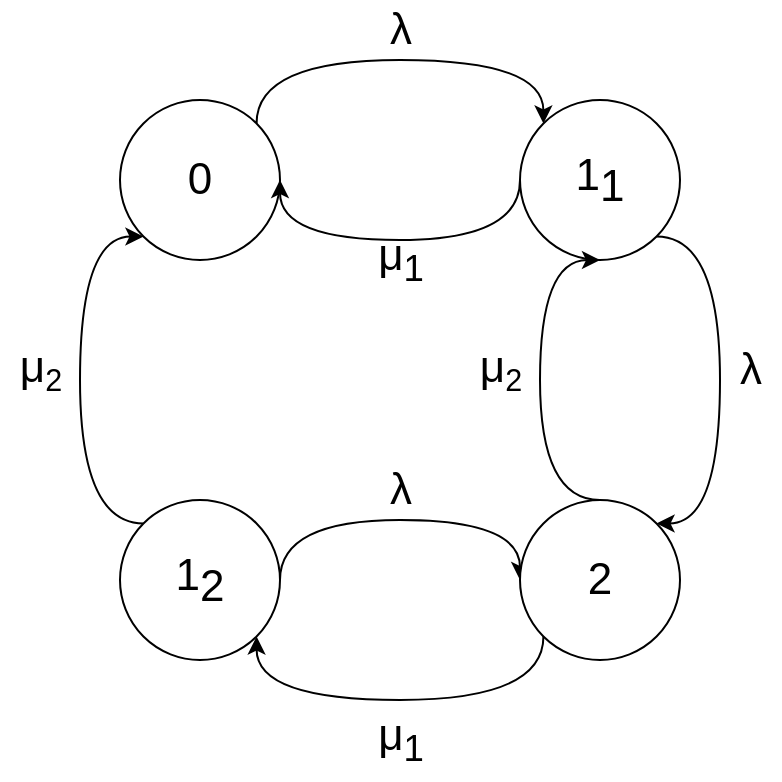 <mxfile version="14.7.3" type="device"><diagram id="IrCx4e_z_cY_eQT6jahT" name="Page-1"><mxGraphModel dx="460" dy="752" grid="1" gridSize="10" guides="1" tooltips="1" connect="1" arrows="1" fold="1" page="1" pageScale="1" pageWidth="850" pageHeight="1100" math="0" shadow="0"><root><mxCell id="0"/><mxCell id="1" parent="0"/><mxCell id="07MzRUDMiIeMDbAAlik8-20" style="edgeStyle=orthogonalEdgeStyle;curved=1;orthogonalLoop=1;jettySize=auto;html=1;exitX=1;exitY=0;exitDx=0;exitDy=0;entryX=0;entryY=0;entryDx=0;entryDy=0;fontSize=22;" edge="1" parent="1" source="07MzRUDMiIeMDbAAlik8-1" target="07MzRUDMiIeMDbAAlik8-3"><mxGeometry relative="1" as="geometry"><Array as="points"><mxPoint x="148" y="260"/><mxPoint x="292" y="260"/></Array></mxGeometry></mxCell><mxCell id="07MzRUDMiIeMDbAAlik8-1" value="0" style="ellipse;whiteSpace=wrap;html=1;aspect=fixed;fontSize=22;" vertex="1" parent="1"><mxGeometry x="80" y="280" width="80" height="80" as="geometry"/></mxCell><mxCell id="07MzRUDMiIeMDbAAlik8-24" style="edgeStyle=orthogonalEdgeStyle;curved=1;orthogonalLoop=1;jettySize=auto;html=1;exitX=1;exitY=1;exitDx=0;exitDy=0;entryX=1;entryY=0;entryDx=0;entryDy=0;fontSize=22;" edge="1" parent="1" source="07MzRUDMiIeMDbAAlik8-3" target="07MzRUDMiIeMDbAAlik8-5"><mxGeometry relative="1" as="geometry"><Array as="points"><mxPoint x="380" y="348"/><mxPoint x="380" y="492"/></Array></mxGeometry></mxCell><mxCell id="07MzRUDMiIeMDbAAlik8-31" style="edgeStyle=orthogonalEdgeStyle;curved=1;orthogonalLoop=1;jettySize=auto;html=1;exitX=0;exitY=0.5;exitDx=0;exitDy=0;entryX=1;entryY=0.5;entryDx=0;entryDy=0;fontSize=22;" edge="1" parent="1" source="07MzRUDMiIeMDbAAlik8-3" target="07MzRUDMiIeMDbAAlik8-1"><mxGeometry relative="1" as="geometry"><Array as="points"><mxPoint x="280" y="350"/><mxPoint x="160" y="350"/></Array></mxGeometry></mxCell><mxCell id="07MzRUDMiIeMDbAAlik8-3" value="1&lt;sub style=&quot;font-size: 22px;&quot;&gt;1&lt;/sub&gt;" style="ellipse;whiteSpace=wrap;html=1;aspect=fixed;fontSize=22;" vertex="1" parent="1"><mxGeometry x="280" y="280" width="80" height="80" as="geometry"/></mxCell><mxCell id="07MzRUDMiIeMDbAAlik8-28" style="edgeStyle=orthogonalEdgeStyle;curved=1;orthogonalLoop=1;jettySize=auto;html=1;exitX=0;exitY=0;exitDx=0;exitDy=0;entryX=0;entryY=1;entryDx=0;entryDy=0;fontSize=22;" edge="1" parent="1" source="07MzRUDMiIeMDbAAlik8-4" target="07MzRUDMiIeMDbAAlik8-1"><mxGeometry relative="1" as="geometry"><Array as="points"><mxPoint x="60" y="492"/><mxPoint x="60" y="348"/></Array></mxGeometry></mxCell><mxCell id="07MzRUDMiIeMDbAAlik8-33" style="edgeStyle=orthogonalEdgeStyle;curved=1;orthogonalLoop=1;jettySize=auto;html=1;exitX=1;exitY=0.5;exitDx=0;exitDy=0;entryX=0;entryY=0.5;entryDx=0;entryDy=0;fontSize=22;" edge="1" parent="1" source="07MzRUDMiIeMDbAAlik8-4" target="07MzRUDMiIeMDbAAlik8-5"><mxGeometry relative="1" as="geometry"><Array as="points"><mxPoint x="160" y="490"/><mxPoint x="280" y="490"/></Array></mxGeometry></mxCell><mxCell id="07MzRUDMiIeMDbAAlik8-4" value="1&lt;sub style=&quot;font-size: 22px;&quot;&gt;2&lt;/sub&gt;" style="ellipse;whiteSpace=wrap;html=1;aspect=fixed;fontSize=22;" vertex="1" parent="1"><mxGeometry x="80" y="480" width="80" height="80" as="geometry"/></mxCell><mxCell id="07MzRUDMiIeMDbAAlik8-27" style="edgeStyle=orthogonalEdgeStyle;curved=1;orthogonalLoop=1;jettySize=auto;html=1;exitX=0;exitY=1;exitDx=0;exitDy=0;entryX=1;entryY=1;entryDx=0;entryDy=0;fontSize=22;" edge="1" parent="1" source="07MzRUDMiIeMDbAAlik8-5" target="07MzRUDMiIeMDbAAlik8-4"><mxGeometry relative="1" as="geometry"><Array as="points"><mxPoint x="292" y="580"/><mxPoint x="148" y="580"/></Array></mxGeometry></mxCell><mxCell id="07MzRUDMiIeMDbAAlik8-32" style="edgeStyle=orthogonalEdgeStyle;curved=1;orthogonalLoop=1;jettySize=auto;html=1;exitX=0.5;exitY=0;exitDx=0;exitDy=0;entryX=0.5;entryY=1;entryDx=0;entryDy=0;fontSize=22;" edge="1" parent="1" source="07MzRUDMiIeMDbAAlik8-5" target="07MzRUDMiIeMDbAAlik8-3"><mxGeometry relative="1" as="geometry"><Array as="points"><mxPoint x="290" y="480"/><mxPoint x="290" y="360"/></Array></mxGeometry></mxCell><mxCell id="07MzRUDMiIeMDbAAlik8-5" value="2" style="ellipse;whiteSpace=wrap;html=1;aspect=fixed;fontSize=22;" vertex="1" parent="1"><mxGeometry x="280" y="480" width="80" height="80" as="geometry"/></mxCell><mxCell id="07MzRUDMiIeMDbAAlik8-34" value="λ" style="text;html=1;align=center;verticalAlign=middle;resizable=0;points=[];autosize=1;strokeColor=none;fontSize=22;" vertex="1" parent="1"><mxGeometry x="205" y="230" width="30" height="30" as="geometry"/></mxCell><mxCell id="07MzRUDMiIeMDbAAlik8-35" value="λ" style="text;html=1;align=center;verticalAlign=middle;resizable=0;points=[];autosize=1;strokeColor=none;fontSize=22;" vertex="1" parent="1"><mxGeometry x="380" y="400" width="30" height="30" as="geometry"/></mxCell><mxCell id="07MzRUDMiIeMDbAAlik8-36" value="λ" style="text;html=1;align=center;verticalAlign=middle;resizable=0;points=[];autosize=1;strokeColor=none;fontSize=22;" vertex="1" parent="1"><mxGeometry x="205" y="460" width="30" height="30" as="geometry"/></mxCell><mxCell id="07MzRUDMiIeMDbAAlik8-37" value="μ&lt;sub&gt;1&lt;/sub&gt;" style="text;html=1;align=center;verticalAlign=middle;resizable=0;points=[];autosize=1;strokeColor=none;fontSize=22;" vertex="1" parent="1"><mxGeometry x="200" y="340" width="40" height="40" as="geometry"/></mxCell><mxCell id="07MzRUDMiIeMDbAAlik8-38" value="μ&lt;sub&gt;1&lt;/sub&gt;" style="text;html=1;align=center;verticalAlign=middle;resizable=0;points=[];autosize=1;strokeColor=none;fontSize=22;" vertex="1" parent="1"><mxGeometry x="200" y="580" width="40" height="40" as="geometry"/></mxCell><mxCell id="07MzRUDMiIeMDbAAlik8-39" value="μ&lt;span style=&quot;font-size: 18.333px&quot;&gt;&lt;sub&gt;2&lt;/sub&gt;&lt;/span&gt;" style="text;html=1;align=center;verticalAlign=middle;resizable=0;points=[];autosize=1;strokeColor=none;fontSize=22;" vertex="1" parent="1"><mxGeometry x="20" y="395" width="40" height="40" as="geometry"/></mxCell><mxCell id="07MzRUDMiIeMDbAAlik8-41" value="μ&lt;span style=&quot;font-size: 18.333px&quot;&gt;&lt;sub&gt;2&lt;/sub&gt;&lt;/span&gt;" style="text;html=1;align=center;verticalAlign=middle;resizable=0;points=[];autosize=1;strokeColor=none;fontSize=22;" vertex="1" parent="1"><mxGeometry x="250" y="395" width="40" height="40" as="geometry"/></mxCell></root></mxGraphModel></diagram></mxfile>